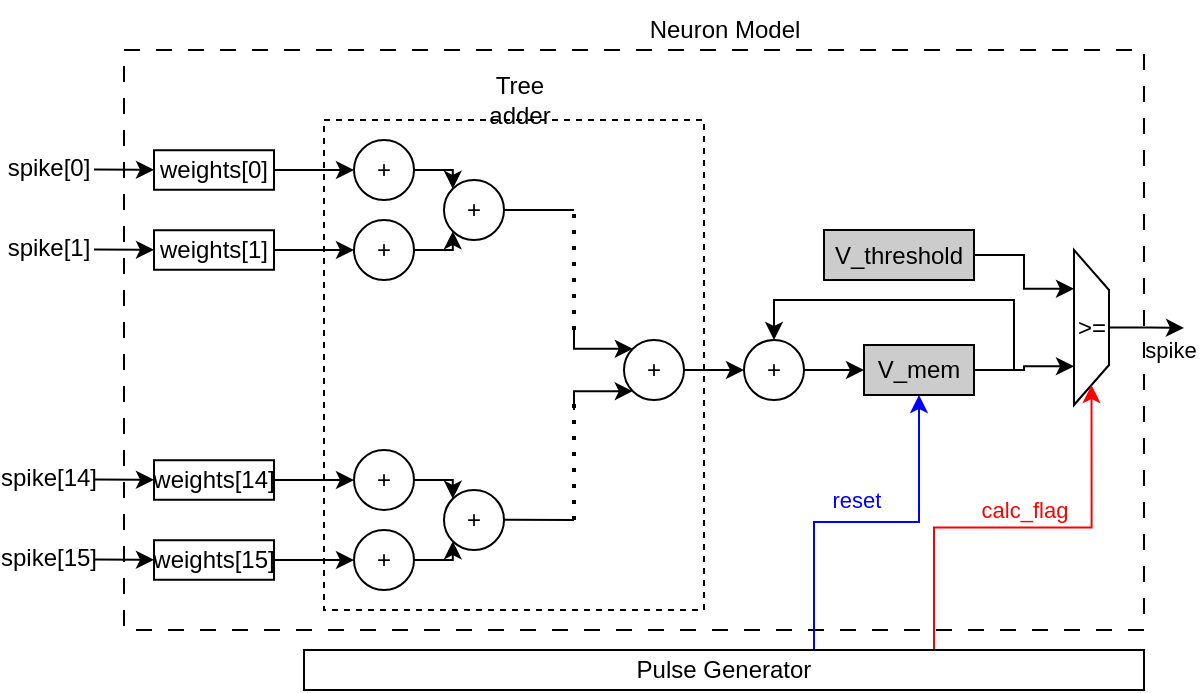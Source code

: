 <mxfile version="28.0.9">
  <diagram name="Page-1" id="0XKCgHkzJOEGEVieS6Cd">
    <mxGraphModel dx="679" dy="380" grid="1" gridSize="5" guides="1" tooltips="1" connect="1" arrows="1" fold="1" page="1" pageScale="1" pageWidth="850" pageHeight="1100" math="0" shadow="0">
      <root>
        <mxCell id="0" />
        <mxCell id="1" parent="0" />
        <mxCell id="itIOLJ1uPxd5ZDORzVZa-26" value="" style="rounded=0;whiteSpace=wrap;html=1;fillColor=none;dashed=1;" parent="1" vertex="1">
          <mxGeometry x="230" y="155" width="190" height="245" as="geometry" />
        </mxCell>
        <mxCell id="itIOLJ1uPxd5ZDORzVZa-56" value="" style="rounded=0;whiteSpace=wrap;html=1;fillColor=none;dashed=1;dashPattern=8 8;" parent="1" vertex="1">
          <mxGeometry x="130" y="120" width="510" height="290" as="geometry" />
        </mxCell>
        <mxCell id="itIOLJ1uPxd5ZDORzVZa-12" style="edgeStyle=orthogonalEdgeStyle;rounded=0;orthogonalLoop=1;jettySize=auto;html=1;exitX=1;exitY=0.5;exitDx=0;exitDy=0;entryX=0;entryY=0;entryDx=0;entryDy=0;" parent="1" source="itIOLJ1uPxd5ZDORzVZa-1" target="itIOLJ1uPxd5ZDORzVZa-4" edge="1">
          <mxGeometry relative="1" as="geometry" />
        </mxCell>
        <mxCell id="itIOLJ1uPxd5ZDORzVZa-1" value="+" style="ellipse;whiteSpace=wrap;html=1;aspect=fixed;" parent="1" vertex="1">
          <mxGeometry x="245" y="165" width="30" height="30" as="geometry" />
        </mxCell>
        <mxCell id="itIOLJ1uPxd5ZDORzVZa-13" style="edgeStyle=orthogonalEdgeStyle;rounded=0;orthogonalLoop=1;jettySize=auto;html=1;exitX=1;exitY=0.5;exitDx=0;exitDy=0;entryX=0;entryY=1;entryDx=0;entryDy=0;" parent="1" source="itIOLJ1uPxd5ZDORzVZa-2" target="itIOLJ1uPxd5ZDORzVZa-4" edge="1">
          <mxGeometry relative="1" as="geometry" />
        </mxCell>
        <mxCell id="itIOLJ1uPxd5ZDORzVZa-2" value="+" style="ellipse;whiteSpace=wrap;html=1;aspect=fixed;" parent="1" vertex="1">
          <mxGeometry x="245" y="205" width="30" height="30" as="geometry" />
        </mxCell>
        <mxCell id="itIOLJ1uPxd5ZDORzVZa-4" value="+" style="ellipse;whiteSpace=wrap;html=1;aspect=fixed;" parent="1" vertex="1">
          <mxGeometry x="290" y="185" width="30" height="30" as="geometry" />
        </mxCell>
        <mxCell id="itIOLJ1uPxd5ZDORzVZa-10" style="edgeStyle=orthogonalEdgeStyle;rounded=0;orthogonalLoop=1;jettySize=auto;html=1;exitX=1;exitY=0.5;exitDx=0;exitDy=0;entryX=0;entryY=0;entryDx=0;entryDy=0;" parent="1" source="itIOLJ1uPxd5ZDORzVZa-5" target="itIOLJ1uPxd5ZDORzVZa-7" edge="1">
          <mxGeometry relative="1" as="geometry" />
        </mxCell>
        <mxCell id="itIOLJ1uPxd5ZDORzVZa-5" value="+" style="ellipse;whiteSpace=wrap;html=1;aspect=fixed;" parent="1" vertex="1">
          <mxGeometry x="245" y="320" width="30" height="30" as="geometry" />
        </mxCell>
        <mxCell id="itIOLJ1uPxd5ZDORzVZa-11" style="edgeStyle=orthogonalEdgeStyle;rounded=0;orthogonalLoop=1;jettySize=auto;html=1;exitX=1;exitY=0.5;exitDx=0;exitDy=0;entryX=0;entryY=1;entryDx=0;entryDy=0;" parent="1" source="itIOLJ1uPxd5ZDORzVZa-6" target="itIOLJ1uPxd5ZDORzVZa-7" edge="1">
          <mxGeometry relative="1" as="geometry" />
        </mxCell>
        <mxCell id="itIOLJ1uPxd5ZDORzVZa-6" value="+" style="ellipse;whiteSpace=wrap;html=1;aspect=fixed;" parent="1" vertex="1">
          <mxGeometry x="245" y="360" width="30" height="30" as="geometry" />
        </mxCell>
        <mxCell id="itIOLJ1uPxd5ZDORzVZa-7" value="+" style="ellipse;whiteSpace=wrap;html=1;aspect=fixed;" parent="1" vertex="1">
          <mxGeometry x="290" y="340" width="30" height="30" as="geometry" />
        </mxCell>
        <mxCell id="itIOLJ1uPxd5ZDORzVZa-18" style="edgeStyle=orthogonalEdgeStyle;rounded=0;orthogonalLoop=1;jettySize=auto;html=1;exitX=0;exitY=1;exitDx=0;exitDy=0;endArrow=none;endFill=0;startArrow=classic;startFill=1;" parent="1" source="itIOLJ1uPxd5ZDORzVZa-8" edge="1">
          <mxGeometry relative="1" as="geometry">
            <mxPoint x="355" y="300" as="targetPoint" />
          </mxGeometry>
        </mxCell>
        <mxCell id="itIOLJ1uPxd5ZDORzVZa-19" style="edgeStyle=orthogonalEdgeStyle;rounded=0;orthogonalLoop=1;jettySize=auto;html=1;exitX=0;exitY=0;exitDx=0;exitDy=0;startArrow=classic;startFill=1;endArrow=none;endFill=0;" parent="1" source="itIOLJ1uPxd5ZDORzVZa-8" edge="1">
          <mxGeometry relative="1" as="geometry">
            <mxPoint x="355" y="260" as="targetPoint" />
          </mxGeometry>
        </mxCell>
        <mxCell id="itIOLJ1uPxd5ZDORzVZa-20" style="edgeStyle=orthogonalEdgeStyle;rounded=0;orthogonalLoop=1;jettySize=auto;html=1;exitX=1;exitY=0.5;exitDx=0;exitDy=0;" parent="1" source="itIOLJ1uPxd5ZDORzVZa-8" edge="1">
          <mxGeometry relative="1" as="geometry">
            <mxPoint x="440" y="280" as="targetPoint" />
          </mxGeometry>
        </mxCell>
        <mxCell id="itIOLJ1uPxd5ZDORzVZa-8" value="+" style="ellipse;whiteSpace=wrap;html=1;aspect=fixed;" parent="1" vertex="1">
          <mxGeometry x="380" y="265" width="30" height="30" as="geometry" />
        </mxCell>
        <mxCell id="itIOLJ1uPxd5ZDORzVZa-14" value="" style="endArrow=none;html=1;rounded=0;" parent="1" edge="1">
          <mxGeometry width="50" height="50" relative="1" as="geometry">
            <mxPoint x="320" y="200" as="sourcePoint" />
            <mxPoint x="355" y="200" as="targetPoint" />
          </mxGeometry>
        </mxCell>
        <mxCell id="itIOLJ1uPxd5ZDORzVZa-15" value="" style="endArrow=none;dashed=1;html=1;dashPattern=1 3;strokeWidth=2;rounded=0;" parent="1" edge="1">
          <mxGeometry width="50" height="50" relative="1" as="geometry">
            <mxPoint x="355" y="260" as="sourcePoint" />
            <mxPoint x="355" y="200" as="targetPoint" />
          </mxGeometry>
        </mxCell>
        <mxCell id="itIOLJ1uPxd5ZDORzVZa-16" value="" style="endArrow=none;dashed=1;html=1;dashPattern=1 3;strokeWidth=2;rounded=0;" parent="1" edge="1">
          <mxGeometry width="50" height="50" relative="1" as="geometry">
            <mxPoint x="355" y="355" as="sourcePoint" />
            <mxPoint x="355" y="295" as="targetPoint" />
          </mxGeometry>
        </mxCell>
        <mxCell id="itIOLJ1uPxd5ZDORzVZa-17" value="" style="endArrow=none;html=1;rounded=0;" parent="1" edge="1">
          <mxGeometry width="50" height="50" relative="1" as="geometry">
            <mxPoint x="320" y="354.83" as="sourcePoint" />
            <mxPoint x="355" y="355" as="targetPoint" />
          </mxGeometry>
        </mxCell>
        <mxCell id="itIOLJ1uPxd5ZDORzVZa-25" style="edgeStyle=orthogonalEdgeStyle;rounded=0;orthogonalLoop=1;jettySize=auto;html=1;exitX=1;exitY=0.5;exitDx=0;exitDy=0;entryX=0.5;entryY=0;entryDx=0;entryDy=0;" parent="1" source="itIOLJ1uPxd5ZDORzVZa-22" target="itIOLJ1uPxd5ZDORzVZa-23" edge="1">
          <mxGeometry relative="1" as="geometry">
            <Array as="points">
              <mxPoint x="575" y="280" />
              <mxPoint x="575" y="245" />
              <mxPoint x="455" y="245" />
            </Array>
          </mxGeometry>
        </mxCell>
        <mxCell id="itIOLJ1uPxd5ZDORzVZa-43" style="edgeStyle=orthogonalEdgeStyle;rounded=0;orthogonalLoop=1;jettySize=auto;html=1;exitX=1;exitY=0.5;exitDx=0;exitDy=0;entryX=0.75;entryY=1;entryDx=0;entryDy=0;" parent="1" source="itIOLJ1uPxd5ZDORzVZa-22" target="itIOLJ1uPxd5ZDORzVZa-36" edge="1">
          <mxGeometry relative="1" as="geometry" />
        </mxCell>
        <mxCell id="itIOLJ1uPxd5ZDORzVZa-22" value="V_mem" style="rounded=0;whiteSpace=wrap;html=1;fillColor=#CCCCCC;" parent="1" vertex="1">
          <mxGeometry x="500" y="267.5" width="55" height="25" as="geometry" />
        </mxCell>
        <mxCell id="itIOLJ1uPxd5ZDORzVZa-24" style="edgeStyle=orthogonalEdgeStyle;rounded=0;orthogonalLoop=1;jettySize=auto;html=1;exitX=1;exitY=0.5;exitDx=0;exitDy=0;entryX=0;entryY=0.5;entryDx=0;entryDy=0;" parent="1" source="itIOLJ1uPxd5ZDORzVZa-23" target="itIOLJ1uPxd5ZDORzVZa-22" edge="1">
          <mxGeometry relative="1" as="geometry" />
        </mxCell>
        <mxCell id="itIOLJ1uPxd5ZDORzVZa-23" value="+" style="ellipse;whiteSpace=wrap;html=1;aspect=fixed;" parent="1" vertex="1">
          <mxGeometry x="440" y="265" width="30" height="30" as="geometry" />
        </mxCell>
        <mxCell id="itIOLJ1uPxd5ZDORzVZa-27" value="Tree adder" style="text;html=1;align=center;verticalAlign=middle;whiteSpace=wrap;rounded=0;" parent="1" vertex="1">
          <mxGeometry x="297.5" y="130" width="60" height="30" as="geometry" />
        </mxCell>
        <mxCell id="itIOLJ1uPxd5ZDORzVZa-28" value="" style="endArrow=classic;html=1;rounded=0;" parent="1" edge="1" target="uGunGOteNkGpfJObAQ2u-1">
          <mxGeometry width="50" height="50" relative="1" as="geometry">
            <mxPoint x="115" y="179.76" as="sourcePoint" />
            <mxPoint x="145" y="179.76" as="targetPoint" />
          </mxGeometry>
        </mxCell>
        <mxCell id="itIOLJ1uPxd5ZDORzVZa-29" value="spike[0]" style="text;html=1;align=center;verticalAlign=middle;whiteSpace=wrap;rounded=0;" parent="1" vertex="1">
          <mxGeometry x="70" y="172.5" width="45" height="12.5" as="geometry" />
        </mxCell>
        <mxCell id="itIOLJ1uPxd5ZDORzVZa-46" style="edgeStyle=orthogonalEdgeStyle;rounded=0;orthogonalLoop=1;jettySize=auto;html=1;" parent="1" source="itIOLJ1uPxd5ZDORzVZa-36" edge="1">
          <mxGeometry relative="1" as="geometry">
            <mxPoint x="660" y="259" as="targetPoint" />
          </mxGeometry>
        </mxCell>
        <mxCell id="itIOLJ1uPxd5ZDORzVZa-47" value="spike" style="edgeLabel;html=1;align=center;verticalAlign=middle;resizable=0;points=[];" parent="itIOLJ1uPxd5ZDORzVZa-46" vertex="1" connectable="0">
          <mxGeometry x="0.732" y="3" relative="1" as="geometry">
            <mxPoint x="-2" y="14" as="offset" />
          </mxGeometry>
        </mxCell>
        <mxCell id="itIOLJ1uPxd5ZDORzVZa-36" value="" style="shape=trapezoid;perimeter=trapezoidPerimeter;whiteSpace=wrap;html=1;fixedSize=1;rotation=90;" parent="1" vertex="1">
          <mxGeometry x="575" y="250" width="77.5" height="17.5" as="geometry" />
        </mxCell>
        <mxCell id="itIOLJ1uPxd5ZDORzVZa-37" value="&amp;gt;=" style="text;html=1;align=center;verticalAlign=middle;whiteSpace=wrap;rounded=0;" parent="1" vertex="1">
          <mxGeometry x="605" y="252.5" width="17.5" height="12.5" as="geometry" />
        </mxCell>
        <mxCell id="itIOLJ1uPxd5ZDORzVZa-45" style="edgeStyle=orthogonalEdgeStyle;rounded=0;orthogonalLoop=1;jettySize=auto;html=1;exitX=1;exitY=0.5;exitDx=0;exitDy=0;entryX=0.25;entryY=1;entryDx=0;entryDy=0;" parent="1" source="itIOLJ1uPxd5ZDORzVZa-44" target="itIOLJ1uPxd5ZDORzVZa-36" edge="1">
          <mxGeometry relative="1" as="geometry" />
        </mxCell>
        <mxCell id="itIOLJ1uPxd5ZDORzVZa-44" value="V_threshold" style="rounded=0;whiteSpace=wrap;html=1;fillColor=#CCCCCC;" parent="1" vertex="1">
          <mxGeometry x="480" y="210" width="75" height="25" as="geometry" />
        </mxCell>
        <mxCell id="itIOLJ1uPxd5ZDORzVZa-52" style="edgeStyle=orthogonalEdgeStyle;rounded=0;orthogonalLoop=1;jettySize=auto;html=1;exitX=0.75;exitY=0;exitDx=0;exitDy=0;entryX=1;entryY=0.5;entryDx=0;entryDy=0;strokeColor=#FF0000;" parent="1" source="itIOLJ1uPxd5ZDORzVZa-51" target="itIOLJ1uPxd5ZDORzVZa-36" edge="1">
          <mxGeometry relative="1" as="geometry" />
        </mxCell>
        <mxCell id="itIOLJ1uPxd5ZDORzVZa-53" value="calc_flag" style="edgeLabel;html=1;align=center;verticalAlign=middle;resizable=0;points=[];fontColor=#FF0000;" parent="itIOLJ1uPxd5ZDORzVZa-52" vertex="1" connectable="0">
          <mxGeometry x="0.487" y="-3" relative="1" as="geometry">
            <mxPoint x="-37" y="8" as="offset" />
          </mxGeometry>
        </mxCell>
        <mxCell id="itIOLJ1uPxd5ZDORzVZa-54" style="edgeStyle=orthogonalEdgeStyle;rounded=0;orthogonalLoop=1;jettySize=auto;html=1;exitX=0.5;exitY=0;exitDx=0;exitDy=0;entryX=0.5;entryY=1;entryDx=0;entryDy=0;strokeColor=#0000FF;" parent="1" source="itIOLJ1uPxd5ZDORzVZa-51" target="itIOLJ1uPxd5ZDORzVZa-22" edge="1">
          <mxGeometry relative="1" as="geometry">
            <Array as="points">
              <mxPoint x="475" y="420" />
              <mxPoint x="475" y="356" />
              <mxPoint x="528" y="356" />
            </Array>
          </mxGeometry>
        </mxCell>
        <mxCell id="itIOLJ1uPxd5ZDORzVZa-55" value="reset" style="edgeLabel;html=1;align=center;verticalAlign=middle;resizable=0;points=[];fontColor=#0000FF;" parent="itIOLJ1uPxd5ZDORzVZa-54" vertex="1" connectable="0">
          <mxGeometry x="0.159" y="1" relative="1" as="geometry">
            <mxPoint x="-1" y="-10" as="offset" />
          </mxGeometry>
        </mxCell>
        <mxCell id="itIOLJ1uPxd5ZDORzVZa-51" value="Pulse Generator" style="rounded=0;whiteSpace=wrap;html=1;" parent="1" vertex="1">
          <mxGeometry x="220" y="420" width="420" height="20" as="geometry" />
        </mxCell>
        <mxCell id="itIOLJ1uPxd5ZDORzVZa-57" value="Neuron Model" style="text;html=1;align=center;verticalAlign=middle;whiteSpace=wrap;rounded=0;" parent="1" vertex="1">
          <mxGeometry x="382.5" y="95" width="95" height="30" as="geometry" />
        </mxCell>
        <mxCell id="uGunGOteNkGpfJObAQ2u-2" style="edgeStyle=orthogonalEdgeStyle;rounded=0;orthogonalLoop=1;jettySize=auto;html=1;exitX=1;exitY=0.5;exitDx=0;exitDy=0;" edge="1" parent="1" source="uGunGOteNkGpfJObAQ2u-1" target="itIOLJ1uPxd5ZDORzVZa-1">
          <mxGeometry relative="1" as="geometry" />
        </mxCell>
        <mxCell id="uGunGOteNkGpfJObAQ2u-1" value="weights[0]" style="rounded=0;whiteSpace=wrap;html=1;" vertex="1" parent="1">
          <mxGeometry x="145" y="170.12" width="60" height="19.76" as="geometry" />
        </mxCell>
        <mxCell id="uGunGOteNkGpfJObAQ2u-3" value="" style="endArrow=classic;html=1;rounded=0;" edge="1" parent="1" target="uGunGOteNkGpfJObAQ2u-6">
          <mxGeometry width="50" height="50" relative="1" as="geometry">
            <mxPoint x="115" y="219.76" as="sourcePoint" />
            <mxPoint x="145" y="219.76" as="targetPoint" />
          </mxGeometry>
        </mxCell>
        <mxCell id="uGunGOteNkGpfJObAQ2u-4" value="spike[1]" style="text;html=1;align=center;verticalAlign=middle;whiteSpace=wrap;rounded=0;" vertex="1" parent="1">
          <mxGeometry x="70" y="212.5" width="45" height="12.5" as="geometry" />
        </mxCell>
        <mxCell id="uGunGOteNkGpfJObAQ2u-5" style="edgeStyle=orthogonalEdgeStyle;rounded=0;orthogonalLoop=1;jettySize=auto;html=1;exitX=1;exitY=0.5;exitDx=0;exitDy=0;" edge="1" parent="1" source="uGunGOteNkGpfJObAQ2u-6">
          <mxGeometry relative="1" as="geometry">
            <mxPoint x="245" y="220" as="targetPoint" />
          </mxGeometry>
        </mxCell>
        <mxCell id="uGunGOteNkGpfJObAQ2u-6" value="weights[1]" style="rounded=0;whiteSpace=wrap;html=1;" vertex="1" parent="1">
          <mxGeometry x="145" y="210.12" width="60" height="19.76" as="geometry" />
        </mxCell>
        <mxCell id="uGunGOteNkGpfJObAQ2u-7" value="" style="endArrow=classic;html=1;rounded=0;" edge="1" parent="1" target="uGunGOteNkGpfJObAQ2u-10">
          <mxGeometry width="50" height="50" relative="1" as="geometry">
            <mxPoint x="115" y="334.76" as="sourcePoint" />
            <mxPoint x="145" y="334.76" as="targetPoint" />
          </mxGeometry>
        </mxCell>
        <mxCell id="uGunGOteNkGpfJObAQ2u-8" value="spike[14]" style="text;html=1;align=center;verticalAlign=middle;whiteSpace=wrap;rounded=0;" vertex="1" parent="1">
          <mxGeometry x="70" y="327.5" width="45" height="12.5" as="geometry" />
        </mxCell>
        <mxCell id="uGunGOteNkGpfJObAQ2u-9" style="edgeStyle=orthogonalEdgeStyle;rounded=0;orthogonalLoop=1;jettySize=auto;html=1;exitX=1;exitY=0.5;exitDx=0;exitDy=0;" edge="1" parent="1" source="uGunGOteNkGpfJObAQ2u-10">
          <mxGeometry relative="1" as="geometry">
            <mxPoint x="245" y="335" as="targetPoint" />
          </mxGeometry>
        </mxCell>
        <mxCell id="uGunGOteNkGpfJObAQ2u-10" value="weights[14]" style="rounded=0;whiteSpace=wrap;html=1;" vertex="1" parent="1">
          <mxGeometry x="145" y="325.12" width="60" height="19.76" as="geometry" />
        </mxCell>
        <mxCell id="uGunGOteNkGpfJObAQ2u-11" value="" style="endArrow=classic;html=1;rounded=0;" edge="1" parent="1" target="uGunGOteNkGpfJObAQ2u-14">
          <mxGeometry width="50" height="50" relative="1" as="geometry">
            <mxPoint x="115" y="374.76" as="sourcePoint" />
            <mxPoint x="145" y="374.76" as="targetPoint" />
          </mxGeometry>
        </mxCell>
        <mxCell id="uGunGOteNkGpfJObAQ2u-12" value="spike[15]" style="text;html=1;align=center;verticalAlign=middle;whiteSpace=wrap;rounded=0;" vertex="1" parent="1">
          <mxGeometry x="70" y="367.5" width="45" height="12.5" as="geometry" />
        </mxCell>
        <mxCell id="uGunGOteNkGpfJObAQ2u-13" style="edgeStyle=orthogonalEdgeStyle;rounded=0;orthogonalLoop=1;jettySize=auto;html=1;exitX=1;exitY=0.5;exitDx=0;exitDy=0;" edge="1" parent="1" source="uGunGOteNkGpfJObAQ2u-14">
          <mxGeometry relative="1" as="geometry">
            <mxPoint x="245" y="375" as="targetPoint" />
          </mxGeometry>
        </mxCell>
        <mxCell id="uGunGOteNkGpfJObAQ2u-14" value="weights[15]" style="rounded=0;whiteSpace=wrap;html=1;" vertex="1" parent="1">
          <mxGeometry x="145" y="365.12" width="60" height="19.76" as="geometry" />
        </mxCell>
      </root>
    </mxGraphModel>
  </diagram>
</mxfile>
